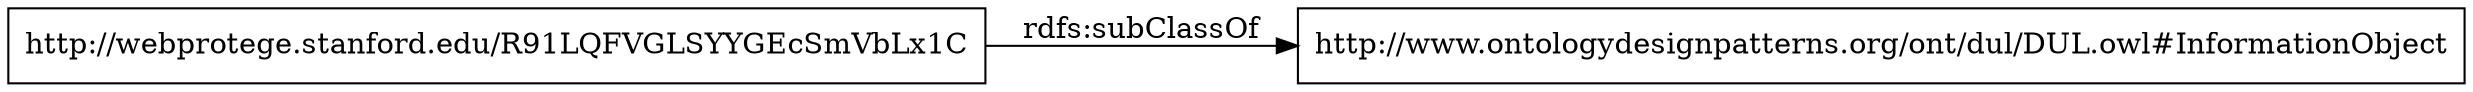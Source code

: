 digraph ar2dtool_diagram { 
rankdir=LR;
size="1000"
node [shape = rectangle, color="black"]; "http://webprotege.stanford.edu/R91LQFVGLSYYGEcSmVbLx1C" ; /*classes style*/
	"http://webprotege.stanford.edu/R91LQFVGLSYYGEcSmVbLx1C" -> "http://www.ontologydesignpatterns.org/ont/dul/DUL.owl#InformationObject" [ label = "rdfs:subClassOf" ];

}
